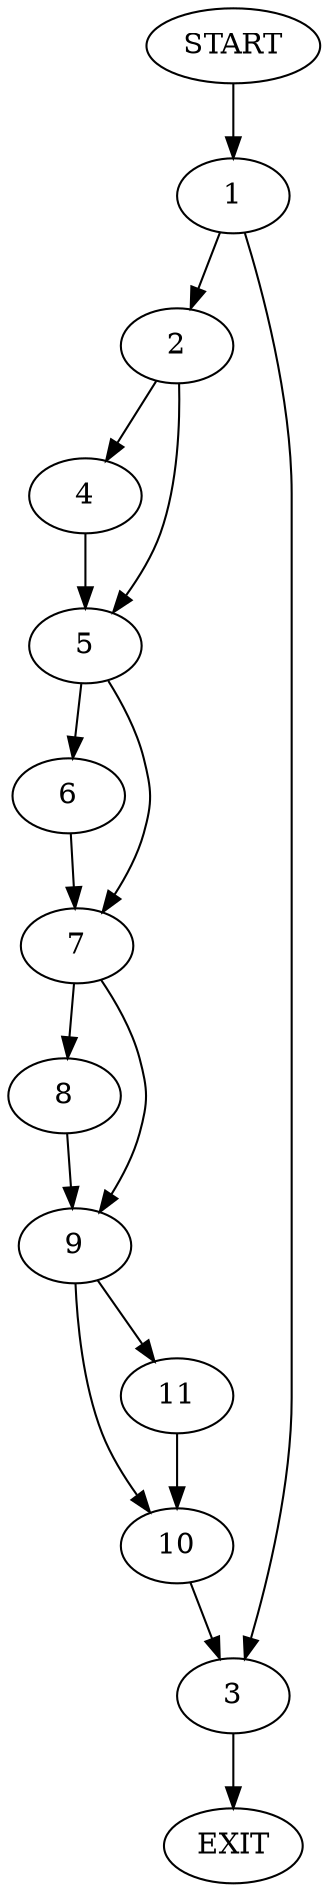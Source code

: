 digraph {
0 [label="START"]
12 [label="EXIT"]
0 -> 1
1 -> 2
1 -> 3
3 -> 12
2 -> 4
2 -> 5
5 -> 6
5 -> 7
4 -> 5
7 -> 8
7 -> 9
6 -> 7
9 -> 10
9 -> 11
8 -> 9
11 -> 10
10 -> 3
}
